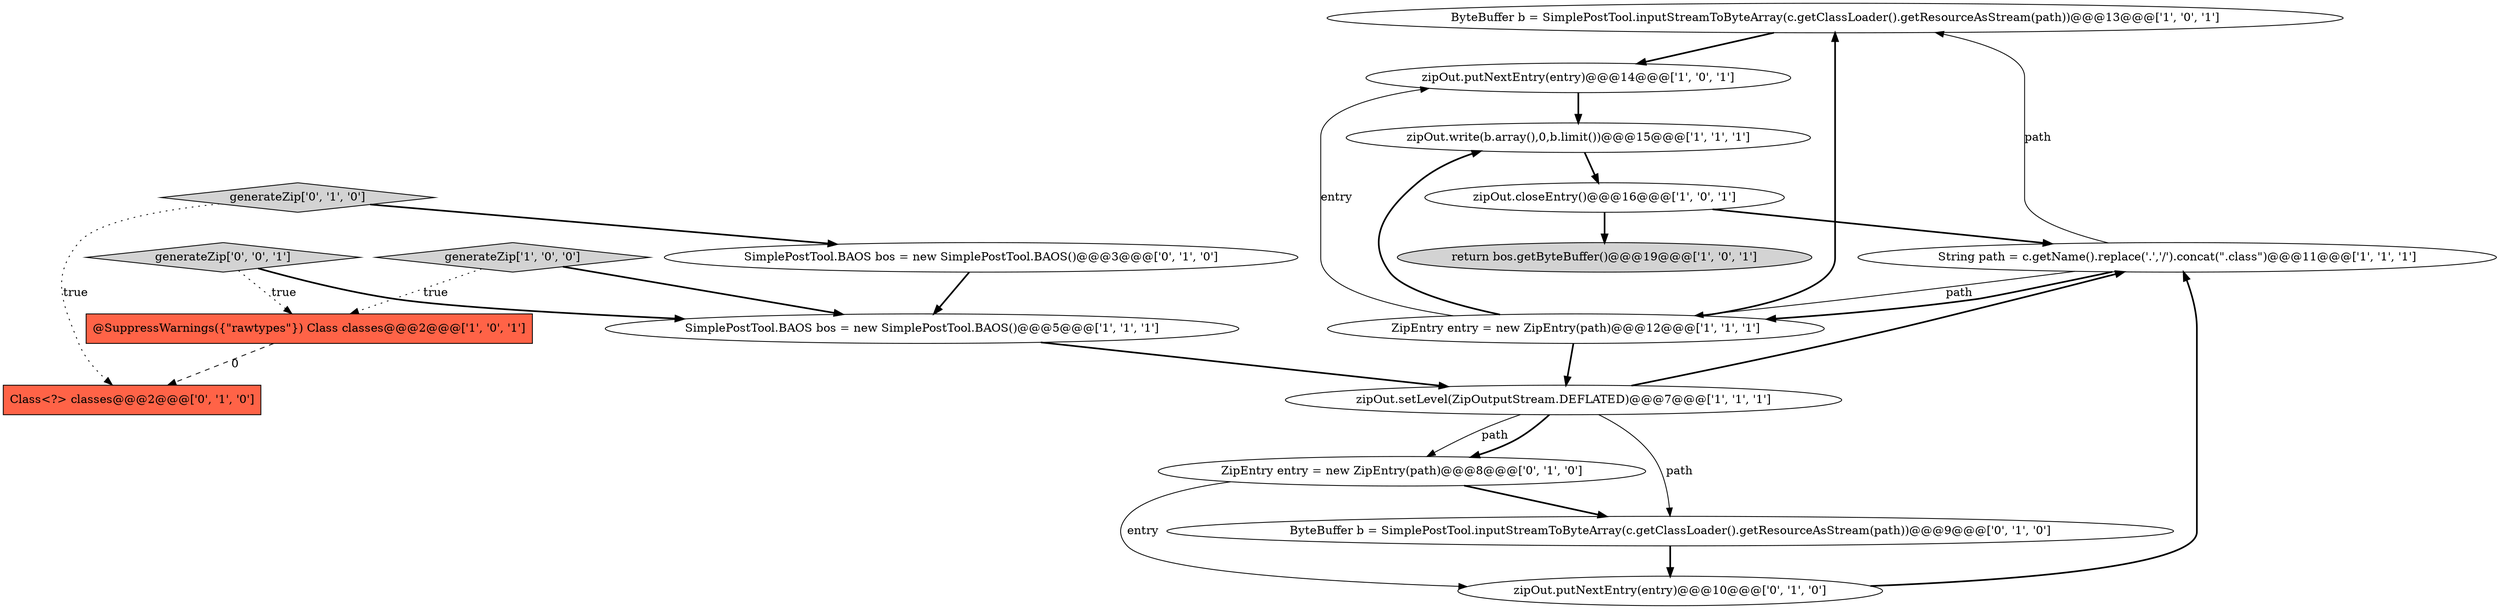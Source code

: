 digraph {
0 [style = filled, label = "ByteBuffer b = SimplePostTool.inputStreamToByteArray(c.getClassLoader().getResourceAsStream(path))@@@13@@@['1', '0', '1']", fillcolor = white, shape = ellipse image = "AAA0AAABBB1BBB"];
3 [style = filled, label = "String path = c.getName().replace('.','/').concat(\".class\")@@@11@@@['1', '1', '1']", fillcolor = white, shape = ellipse image = "AAA0AAABBB1BBB"];
13 [style = filled, label = "Class<?> classes@@@2@@@['0', '1', '0']", fillcolor = tomato, shape = box image = "AAA1AAABBB2BBB"];
6 [style = filled, label = "zipOut.putNextEntry(entry)@@@14@@@['1', '0', '1']", fillcolor = white, shape = ellipse image = "AAA0AAABBB1BBB"];
17 [style = filled, label = "generateZip['0', '0', '1']", fillcolor = lightgray, shape = diamond image = "AAA0AAABBB3BBB"];
14 [style = filled, label = "ZipEntry entry = new ZipEntry(path)@@@8@@@['0', '1', '0']", fillcolor = white, shape = ellipse image = "AAA0AAABBB2BBB"];
15 [style = filled, label = "zipOut.putNextEntry(entry)@@@10@@@['0', '1', '0']", fillcolor = white, shape = ellipse image = "AAA0AAABBB2BBB"];
9 [style = filled, label = "zipOut.closeEntry()@@@16@@@['1', '0', '1']", fillcolor = white, shape = ellipse image = "AAA0AAABBB1BBB"];
1 [style = filled, label = "@SuppressWarnings({\"rawtypes\"}) Class classes@@@2@@@['1', '0', '1']", fillcolor = tomato, shape = box image = "AAA0AAABBB1BBB"];
7 [style = filled, label = "zipOut.setLevel(ZipOutputStream.DEFLATED)@@@7@@@['1', '1', '1']", fillcolor = white, shape = ellipse image = "AAA0AAABBB1BBB"];
12 [style = filled, label = "ByteBuffer b = SimplePostTool.inputStreamToByteArray(c.getClassLoader().getResourceAsStream(path))@@@9@@@['0', '1', '0']", fillcolor = white, shape = ellipse image = "AAA0AAABBB2BBB"];
10 [style = filled, label = "return bos.getByteBuffer()@@@19@@@['1', '0', '1']", fillcolor = lightgray, shape = ellipse image = "AAA0AAABBB1BBB"];
2 [style = filled, label = "zipOut.write(b.array(),0,b.limit())@@@15@@@['1', '1', '1']", fillcolor = white, shape = ellipse image = "AAA0AAABBB1BBB"];
8 [style = filled, label = "SimplePostTool.BAOS bos = new SimplePostTool.BAOS()@@@5@@@['1', '1', '1']", fillcolor = white, shape = ellipse image = "AAA0AAABBB1BBB"];
4 [style = filled, label = "ZipEntry entry = new ZipEntry(path)@@@12@@@['1', '1', '1']", fillcolor = white, shape = ellipse image = "AAA0AAABBB1BBB"];
11 [style = filled, label = "SimplePostTool.BAOS bos = new SimplePostTool.BAOS()@@@3@@@['0', '1', '0']", fillcolor = white, shape = ellipse image = "AAA0AAABBB2BBB"];
5 [style = filled, label = "generateZip['1', '0', '0']", fillcolor = lightgray, shape = diamond image = "AAA0AAABBB1BBB"];
16 [style = filled, label = "generateZip['0', '1', '0']", fillcolor = lightgray, shape = diamond image = "AAA0AAABBB2BBB"];
17->8 [style = bold, label=""];
5->8 [style = bold, label=""];
16->11 [style = bold, label=""];
16->13 [style = dotted, label="true"];
0->6 [style = bold, label=""];
17->1 [style = dotted, label="true"];
5->1 [style = dotted, label="true"];
3->4 [style = solid, label="path"];
12->15 [style = bold, label=""];
7->12 [style = solid, label="path"];
4->2 [style = bold, label=""];
2->9 [style = bold, label=""];
9->10 [style = bold, label=""];
15->3 [style = bold, label=""];
3->4 [style = bold, label=""];
14->15 [style = solid, label="entry"];
4->7 [style = bold, label=""];
7->3 [style = bold, label=""];
8->7 [style = bold, label=""];
4->0 [style = bold, label=""];
6->2 [style = bold, label=""];
7->14 [style = bold, label=""];
1->13 [style = dashed, label="0"];
3->0 [style = solid, label="path"];
14->12 [style = bold, label=""];
9->3 [style = bold, label=""];
11->8 [style = bold, label=""];
7->14 [style = solid, label="path"];
4->6 [style = solid, label="entry"];
}
